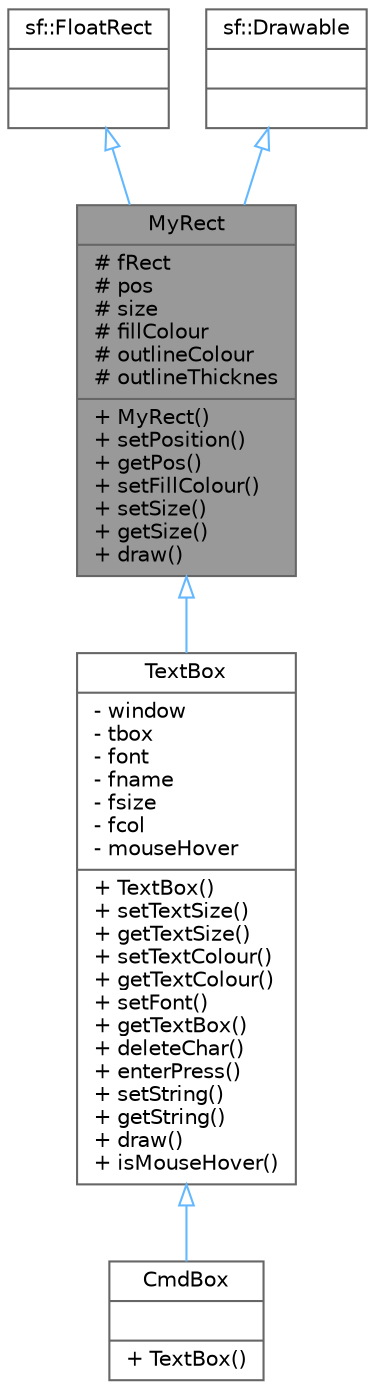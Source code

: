 digraph "MyRect"
{
 // LATEX_PDF_SIZE
  bgcolor="transparent";
  edge [fontname=Helvetica,fontsize=10,labelfontname=Helvetica,labelfontsize=10];
  node [fontname=Helvetica,fontsize=10,shape=box,height=0.2,width=0.4];
  Node1 [shape=record,label="{MyRect\n|# fRect\l# pos\l# size\l# fillColour\l# outlineColour\l# outlineThicknes\l|+ MyRect()\l+ setPosition()\l+ getPos()\l+ setFillColour()\l+ setSize()\l+ getSize()\l+ draw()\l}",height=0.2,width=0.4,color="gray40", fillcolor="grey60", style="filled", fontcolor="black",tooltip="gives extra functionality to FloatRect"];
  Node2 -> Node1 [dir="back",color="steelblue1",style="solid",arrowtail="onormal"];
  Node2 [shape=record,label="{sf::FloatRect\n||}",height=0.2,width=0.4,color="gray40", fillcolor="white", style="filled",tooltip=" "];
  Node3 -> Node1 [dir="back",color="steelblue1",style="solid",arrowtail="onormal"];
  Node3 [shape=record,label="{sf::Drawable\n||}",height=0.2,width=0.4,color="gray40", fillcolor="white", style="filled",tooltip=" "];
  Node1 -> Node4 [dir="back",color="steelblue1",style="solid",arrowtail="onormal"];
  Node4 [shape=record,label="{TextBox\n|- window\l- tbox\l- font\l- fname\l- fsize\l- fcol\l- mouseHover\l|+ TextBox()\l+ setTextSize()\l+ getTextSize()\l+ setTextColour()\l+ getTextColour()\l+ setFont()\l+ getTextBox()\l+ deleteChar()\l+ enterPress()\l+ setString()\l+ getString()\l+ draw()\l+ isMouseHover()\l}",height=0.2,width=0.4,color="gray40", fillcolor="white", style="filled",URL="$d2/d68/classTextBox.html",tooltip="A class that makes a Textbox in SFML."];
  Node4 -> Node5 [dir="back",color="steelblue1",style="solid",arrowtail="onormal"];
  Node5 [shape=record,label="{CmdBox\n||+ TextBox()\l}",height=0.2,width=0.4,color="gray40", fillcolor="white", style="filled",URL="$d1/d51/classCmdBox.html",tooltip="Class to handle the command TextBox."];
}
